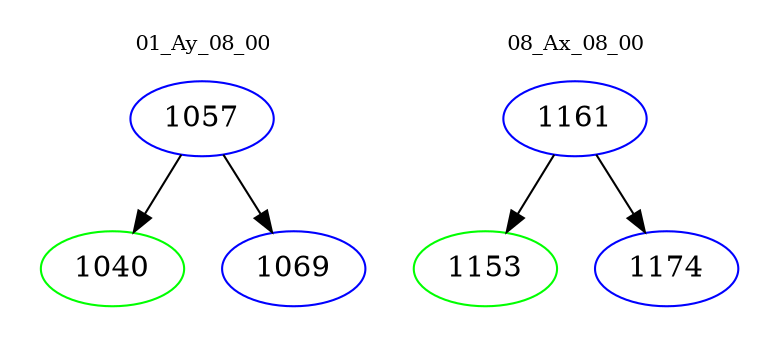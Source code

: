 digraph{
subgraph cluster_0 {
color = white
label = "01_Ay_08_00";
fontsize=10;
T0_1057 [label="1057", color="blue"]
T0_1057 -> T0_1040 [color="black"]
T0_1040 [label="1040", color="green"]
T0_1057 -> T0_1069 [color="black"]
T0_1069 [label="1069", color="blue"]
}
subgraph cluster_1 {
color = white
label = "08_Ax_08_00";
fontsize=10;
T1_1161 [label="1161", color="blue"]
T1_1161 -> T1_1153 [color="black"]
T1_1153 [label="1153", color="green"]
T1_1161 -> T1_1174 [color="black"]
T1_1174 [label="1174", color="blue"]
}
}
